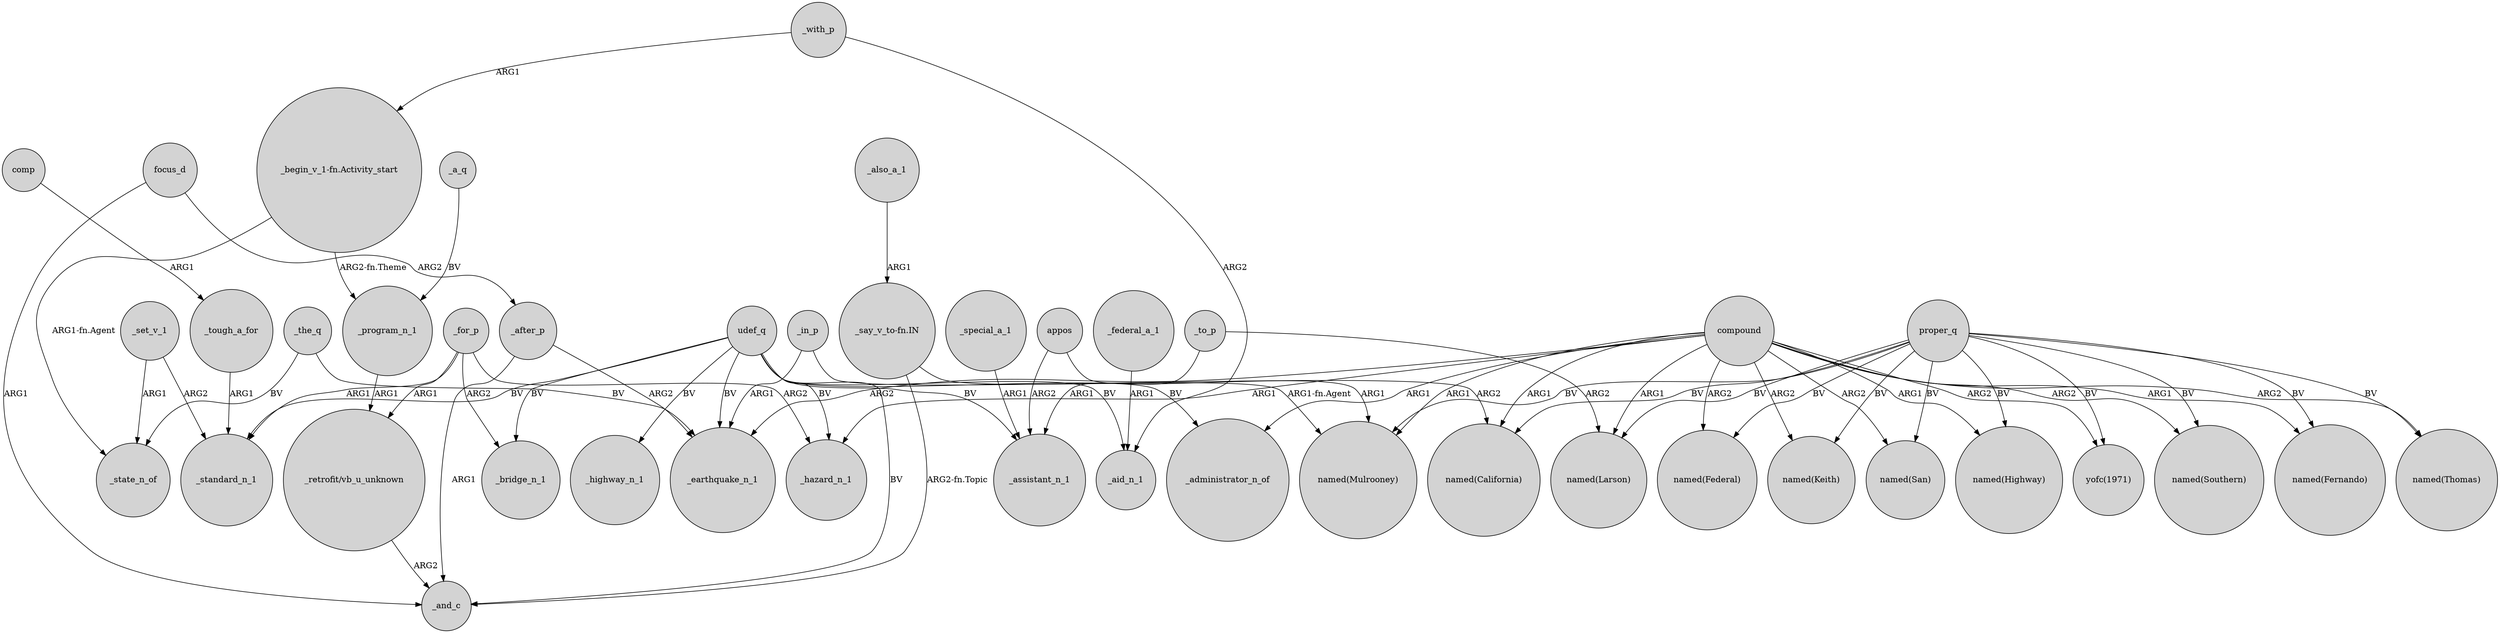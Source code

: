 digraph {
	node [shape=circle style=filled]
	_to_p -> _assistant_n_1 [label=ARG1]
	compound -> "named(Highway)" [label=ARG1]
	_the_q -> _earthquake_n_1 [label=BV]
	_in_p -> "named(California)" [label=ARG2]
	"_begin_v_1-fn.Activity_start" -> _program_n_1 [label="ARG2-fn.Theme"]
	udef_q -> _highway_n_1 [label=BV]
	compound -> "named(Mulrooney)" [label=ARG1]
	_also_a_1 -> "_say_v_to-fn.IN" [label=ARG1]
	compound -> _earthquake_n_1 [label=ARG2]
	compound -> "named(Larson)" [label=ARG1]
	proper_q -> "named(Larson)" [label=BV]
	"_say_v_to-fn.IN" -> "named(Mulrooney)" [label="ARG1-fn.Agent"]
	focus_d -> _after_p [label=ARG2]
	_after_p -> _and_c [label=ARG1]
	_set_v_1 -> _standard_n_1 [label=ARG2]
	compound -> "named(San)" [label=ARG2]
	compound -> _hazard_n_1 [label=ARG1]
	compound -> "named(Fernando)" [label=ARG1]
	_for_p -> _hazard_n_1 [label=ARG2]
	compound -> "named(Keith)" [label=ARG2]
	udef_q -> _hazard_n_1 [label=BV]
	compound -> "named(Southern)" [label=ARG2]
	proper_q -> "named(California)" [label=BV]
	_for_p -> "_retrofit/vb_u_unknown" [label=ARG1]
	compound -> _administrator_n_of [label=ARG1]
	_the_q -> _state_n_of [label=BV]
	_for_p -> _bridge_n_1 [label=ARG2]
	"_retrofit/vb_u_unknown" -> _and_c [label=ARG2]
	udef_q -> _assistant_n_1 [label=BV]
	_after_p -> _earthquake_n_1 [label=ARG2]
	proper_q -> "named(Highway)" [label=BV]
	_with_p -> _aid_n_1 [label=ARG2]
	proper_q -> "named(Southern)" [label=BV]
	_with_p -> "_begin_v_1-fn.Activity_start" [label=ARG1]
	compound -> "named(California)" [label=ARG1]
	proper_q -> "named(Thomas)" [label=BV]
	_tough_a_for -> _standard_n_1 [label=ARG1]
	compound -> "yofc(1971)" [label=ARG2]
	"_say_v_to-fn.IN" -> _and_c [label="ARG2-fn.Topic"]
	_in_p -> _earthquake_n_1 [label=ARG1]
	focus_d -> _and_c [label=ARG1]
	_for_p -> _standard_n_1 [label=ARG1]
	appos -> _assistant_n_1 [label=ARG2]
	_federal_a_1 -> _aid_n_1 [label=ARG1]
	_special_a_1 -> _assistant_n_1 [label=ARG1]
	_a_q -> _program_n_1 [label=BV]
	proper_q -> "named(Federal)" [label=BV]
	proper_q -> "named(Keith)" [label=BV]
	appos -> "named(Mulrooney)" [label=ARG1]
	_set_v_1 -> _state_n_of [label=ARG1]
	udef_q -> _aid_n_1 [label=BV]
	proper_q -> "named(San)" [label=BV]
	_program_n_1 -> "_retrofit/vb_u_unknown" [label=ARG1]
	proper_q -> "yofc(1971)" [label=BV]
	comp -> _tough_a_for [label=ARG1]
	proper_q -> "named(Mulrooney)" [label=BV]
	udef_q -> _administrator_n_of [label=BV]
	udef_q -> _standard_n_1 [label=BV]
	compound -> "named(Federal)" [label=ARG2]
	proper_q -> "named(Fernando)" [label=BV]
	udef_q -> _and_c [label=BV]
	compound -> "named(Thomas)" [label=ARG2]
	_to_p -> "named(Larson)" [label=ARG2]
	"_begin_v_1-fn.Activity_start" -> _state_n_of [label="ARG1-fn.Agent"]
	udef_q -> _earthquake_n_1 [label=BV]
	udef_q -> _bridge_n_1 [label=BV]
}
